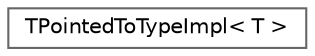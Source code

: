 digraph "Graphical Class Hierarchy"
{
 // INTERACTIVE_SVG=YES
 // LATEX_PDF_SIZE
  bgcolor="transparent";
  edge [fontname=Helvetica,fontsize=10,labelfontname=Helvetica,labelfontsize=10];
  node [fontname=Helvetica,fontsize=10,shape=box,height=0.2,width=0.4];
  rankdir="LR";
  Node0 [id="Node000000",label="TPointedToTypeImpl\< T \>",height=0.2,width=0.4,color="grey40", fillcolor="white", style="filled",URL="$d5/dc2/structTPointedToTypeImpl.html",tooltip=" "];
}
